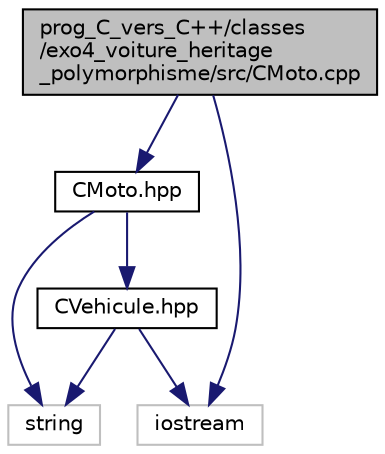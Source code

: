 digraph "prog_C_vers_C++/classes/exo4_voiture_heritage_polymorphisme/src/CMoto.cpp"
{
  edge [fontname="Helvetica",fontsize="10",labelfontname="Helvetica",labelfontsize="10"];
  node [fontname="Helvetica",fontsize="10",shape=record];
  Node0 [label="prog_C_vers_C++/classes\l/exo4_voiture_heritage\l_polymorphisme/src/CMoto.cpp",height=0.2,width=0.4,color="black", fillcolor="grey75", style="filled", fontcolor="black"];
  Node0 -> Node1 [color="midnightblue",fontsize="10",style="solid"];
  Node1 [label="CMoto.hpp",height=0.2,width=0.4,color="black", fillcolor="white", style="filled",URL="$CMoto_8hpp.html"];
  Node1 -> Node2 [color="midnightblue",fontsize="10",style="solid"];
  Node2 [label="CVehicule.hpp",height=0.2,width=0.4,color="black", fillcolor="white", style="filled",URL="$CVehicule_8hpp.html"];
  Node2 -> Node3 [color="midnightblue",fontsize="10",style="solid"];
  Node3 [label="iostream",height=0.2,width=0.4,color="grey75", fillcolor="white", style="filled"];
  Node2 -> Node4 [color="midnightblue",fontsize="10",style="solid"];
  Node4 [label="string",height=0.2,width=0.4,color="grey75", fillcolor="white", style="filled"];
  Node1 -> Node4 [color="midnightblue",fontsize="10",style="solid"];
  Node0 -> Node3 [color="midnightblue",fontsize="10",style="solid"];
}
